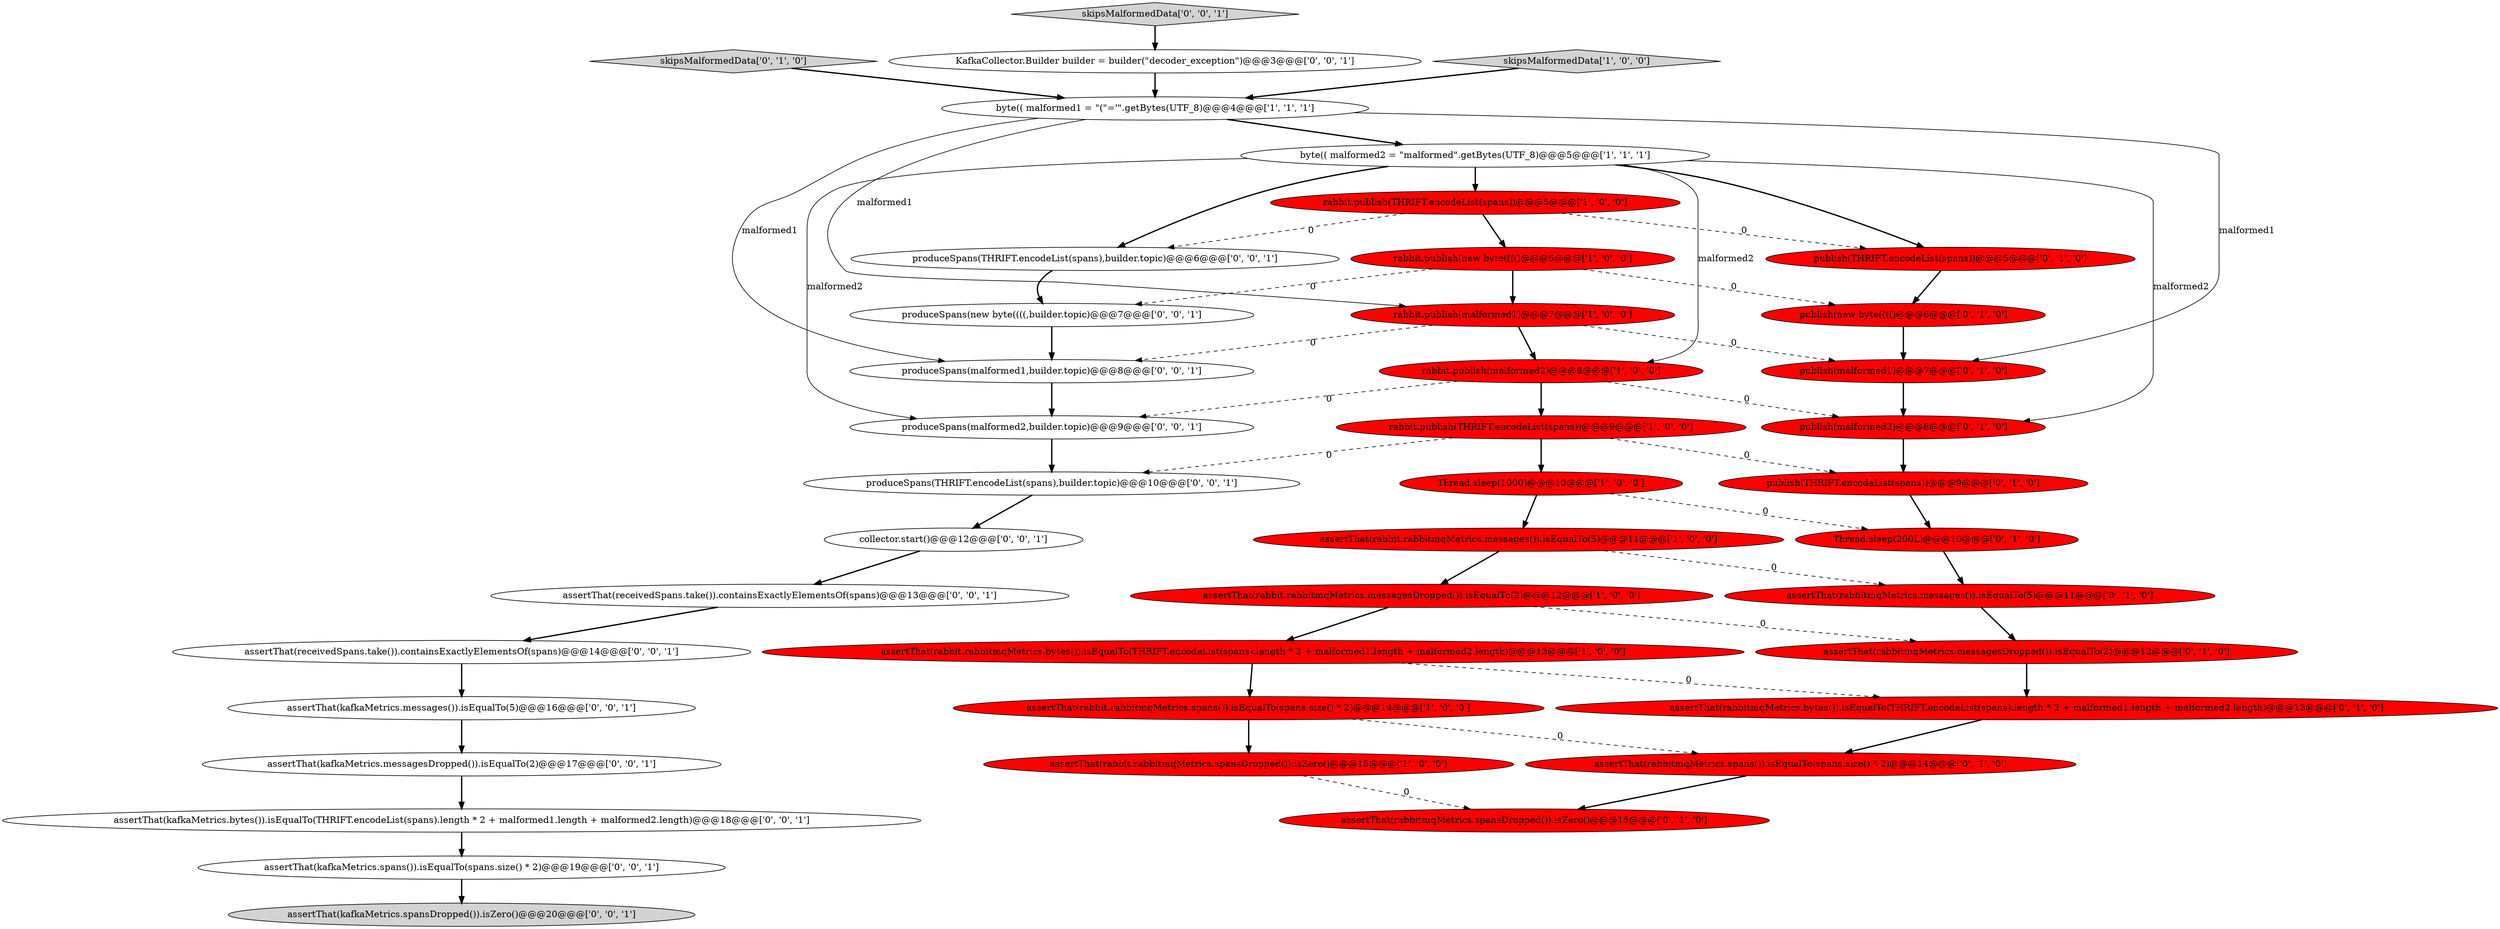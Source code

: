 digraph {
0 [style = filled, label = "rabbit.publish(THRIFT.encodeList(spans))@@@9@@@['1', '0', '0']", fillcolor = red, shape = ellipse image = "AAA1AAABBB1BBB"];
22 [style = filled, label = "assertThat(rabbitmqMetrics.spans()).isEqualTo(spans.size() * 2)@@@14@@@['0', '1', '0']", fillcolor = red, shape = ellipse image = "AAA1AAABBB2BBB"];
3 [style = filled, label = "rabbit.publish(THRIFT.encodeList(spans))@@@5@@@['1', '0', '0']", fillcolor = red, shape = ellipse image = "AAA1AAABBB1BBB"];
15 [style = filled, label = "skipsMalformedData['0', '1', '0']", fillcolor = lightgray, shape = diamond image = "AAA0AAABBB2BBB"];
28 [style = filled, label = "collector.start()@@@12@@@['0', '0', '1']", fillcolor = white, shape = ellipse image = "AAA0AAABBB3BBB"];
40 [style = filled, label = "produceSpans(malformed2,builder.topic)@@@9@@@['0', '0', '1']", fillcolor = white, shape = ellipse image = "AAA0AAABBB3BBB"];
17 [style = filled, label = "publish(malformed1)@@@7@@@['0', '1', '0']", fillcolor = red, shape = ellipse image = "AAA1AAABBB2BBB"];
16 [style = filled, label = "publish(malformed2)@@@8@@@['0', '1', '0']", fillcolor = red, shape = ellipse image = "AAA1AAABBB2BBB"];
4 [style = filled, label = "rabbit.publish(new byte(((()@@@6@@@['1', '0', '0']", fillcolor = red, shape = ellipse image = "AAA1AAABBB1BBB"];
29 [style = filled, label = "produceSpans(new byte((((,builder.topic)@@@7@@@['0', '0', '1']", fillcolor = white, shape = ellipse image = "AAA0AAABBB3BBB"];
18 [style = filled, label = "publish(new byte(((()@@@6@@@['0', '1', '0']", fillcolor = red, shape = ellipse image = "AAA1AAABBB2BBB"];
2 [style = filled, label = "assertThat(rabbit.rabbitmqMetrics.spans()).isEqualTo(spans.size() * 2)@@@14@@@['1', '0', '0']", fillcolor = red, shape = ellipse image = "AAA1AAABBB1BBB"];
32 [style = filled, label = "assertThat(kafkaMetrics.spansDropped()).isZero()@@@20@@@['0', '0', '1']", fillcolor = lightgray, shape = ellipse image = "AAA0AAABBB3BBB"];
9 [style = filled, label = "assertThat(rabbit.rabbitmqMetrics.messages()).isEqualTo(5)@@@11@@@['1', '0', '0']", fillcolor = red, shape = ellipse image = "AAA1AAABBB1BBB"];
35 [style = filled, label = "KafkaCollector.Builder builder = builder(\"decoder_exception\")@@@3@@@['0', '0', '1']", fillcolor = white, shape = ellipse image = "AAA0AAABBB3BBB"];
38 [style = filled, label = "assertThat(receivedSpans.take()).containsExactlyElementsOf(spans)@@@13@@@['0', '0', '1']", fillcolor = white, shape = ellipse image = "AAA0AAABBB3BBB"];
1 [style = filled, label = "Thread.sleep(1000)@@@10@@@['1', '0', '0']", fillcolor = red, shape = ellipse image = "AAA1AAABBB1BBB"];
12 [style = filled, label = "rabbit.publish(malformed1)@@@7@@@['1', '0', '0']", fillcolor = red, shape = ellipse image = "AAA1AAABBB1BBB"];
37 [style = filled, label = "assertThat(kafkaMetrics.spans()).isEqualTo(spans.size() * 2)@@@19@@@['0', '0', '1']", fillcolor = white, shape = ellipse image = "AAA0AAABBB3BBB"];
20 [style = filled, label = "publish(THRIFT.encodeList(spans))@@@5@@@['0', '1', '0']", fillcolor = red, shape = ellipse image = "AAA1AAABBB2BBB"];
23 [style = filled, label = "Thread.sleep(200L)@@@10@@@['0', '1', '0']", fillcolor = red, shape = ellipse image = "AAA1AAABBB2BBB"];
11 [style = filled, label = "byte(( malformed2 = \"malformed\".getBytes(UTF_8)@@@5@@@['1', '1', '1']", fillcolor = white, shape = ellipse image = "AAA0AAABBB1BBB"];
36 [style = filled, label = "produceSpans(THRIFT.encodeList(spans),builder.topic)@@@6@@@['0', '0', '1']", fillcolor = white, shape = ellipse image = "AAA0AAABBB3BBB"];
10 [style = filled, label = "rabbit.publish(malformed2)@@@8@@@['1', '0', '0']", fillcolor = red, shape = ellipse image = "AAA1AAABBB1BBB"];
34 [style = filled, label = "assertThat(kafkaMetrics.bytes()).isEqualTo(THRIFT.encodeList(spans).length * 2 + malformed1.length + malformed2.length)@@@18@@@['0', '0', '1']", fillcolor = white, shape = ellipse image = "AAA0AAABBB3BBB"];
30 [style = filled, label = "assertThat(receivedSpans.take()).containsExactlyElementsOf(spans)@@@14@@@['0', '0', '1']", fillcolor = white, shape = ellipse image = "AAA0AAABBB3BBB"];
19 [style = filled, label = "assertThat(rabbitmqMetrics.messagesDropped()).isEqualTo(2)@@@12@@@['0', '1', '0']", fillcolor = red, shape = ellipse image = "AAA1AAABBB2BBB"];
8 [style = filled, label = "assertThat(rabbit.rabbitmqMetrics.messagesDropped()).isEqualTo(2)@@@12@@@['1', '0', '0']", fillcolor = red, shape = ellipse image = "AAA1AAABBB1BBB"];
6 [style = filled, label = "assertThat(rabbit.rabbitmqMetrics.bytes()).isEqualTo(THRIFT.encodeList(spans).length * 2 + malformed1.length + malformed2.length)@@@13@@@['1', '0', '0']", fillcolor = red, shape = ellipse image = "AAA1AAABBB1BBB"];
21 [style = filled, label = "assertThat(rabbitmqMetrics.spansDropped()).isZero()@@@15@@@['0', '1', '0']", fillcolor = red, shape = ellipse image = "AAA1AAABBB2BBB"];
25 [style = filled, label = "assertThat(rabbitmqMetrics.messages()).isEqualTo(5)@@@11@@@['0', '1', '0']", fillcolor = red, shape = ellipse image = "AAA1AAABBB2BBB"];
31 [style = filled, label = "produceSpans(THRIFT.encodeList(spans),builder.topic)@@@10@@@['0', '0', '1']", fillcolor = white, shape = ellipse image = "AAA0AAABBB3BBB"];
33 [style = filled, label = "assertThat(kafkaMetrics.messages()).isEqualTo(5)@@@16@@@['0', '0', '1']", fillcolor = white, shape = ellipse image = "AAA0AAABBB3BBB"];
39 [style = filled, label = "assertThat(kafkaMetrics.messagesDropped()).isEqualTo(2)@@@17@@@['0', '0', '1']", fillcolor = white, shape = ellipse image = "AAA0AAABBB3BBB"];
5 [style = filled, label = "byte(( malformed1 = \"(\"='\".getBytes(UTF_8)@@@4@@@['1', '1', '1']", fillcolor = white, shape = ellipse image = "AAA0AAABBB1BBB"];
26 [style = filled, label = "produceSpans(malformed1,builder.topic)@@@8@@@['0', '0', '1']", fillcolor = white, shape = ellipse image = "AAA0AAABBB3BBB"];
13 [style = filled, label = "skipsMalformedData['1', '0', '0']", fillcolor = lightgray, shape = diamond image = "AAA0AAABBB1BBB"];
7 [style = filled, label = "assertThat(rabbit.rabbitmqMetrics.spansDropped()).isZero()@@@15@@@['1', '0', '0']", fillcolor = red, shape = ellipse image = "AAA1AAABBB1BBB"];
24 [style = filled, label = "publish(THRIFT.encodeList(spans))@@@9@@@['0', '1', '0']", fillcolor = red, shape = ellipse image = "AAA1AAABBB2BBB"];
14 [style = filled, label = "assertThat(rabbitmqMetrics.bytes()).isEqualTo(THRIFT.encodeList(spans).length * 2 + malformed1.length + malformed2.length)@@@13@@@['0', '1', '0']", fillcolor = red, shape = ellipse image = "AAA1AAABBB2BBB"];
27 [style = filled, label = "skipsMalformedData['0', '0', '1']", fillcolor = lightgray, shape = diamond image = "AAA0AAABBB3BBB"];
4->18 [style = dashed, label="0"];
11->20 [style = bold, label=""];
8->19 [style = dashed, label="0"];
23->25 [style = bold, label=""];
7->21 [style = dashed, label="0"];
30->33 [style = bold, label=""];
36->29 [style = bold, label=""];
3->36 [style = dashed, label="0"];
39->34 [style = bold, label=""];
16->24 [style = bold, label=""];
28->38 [style = bold, label=""];
14->22 [style = bold, label=""];
22->21 [style = bold, label=""];
18->17 [style = bold, label=""];
12->17 [style = dashed, label="0"];
8->6 [style = bold, label=""];
26->40 [style = bold, label=""];
6->14 [style = dashed, label="0"];
9->8 [style = bold, label=""];
3->4 [style = bold, label=""];
11->36 [style = bold, label=""];
27->35 [style = bold, label=""];
1->9 [style = bold, label=""];
15->5 [style = bold, label=""];
29->26 [style = bold, label=""];
6->2 [style = bold, label=""];
12->26 [style = dashed, label="0"];
20->18 [style = bold, label=""];
35->5 [style = bold, label=""];
11->40 [style = solid, label="malformed2"];
5->12 [style = solid, label="malformed1"];
12->10 [style = bold, label=""];
38->30 [style = bold, label=""];
5->17 [style = solid, label="malformed1"];
19->14 [style = bold, label=""];
33->39 [style = bold, label=""];
10->40 [style = dashed, label="0"];
34->37 [style = bold, label=""];
11->3 [style = bold, label=""];
0->1 [style = bold, label=""];
10->0 [style = bold, label=""];
3->20 [style = dashed, label="0"];
9->25 [style = dashed, label="0"];
25->19 [style = bold, label=""];
0->31 [style = dashed, label="0"];
13->5 [style = bold, label=""];
37->32 [style = bold, label=""];
4->12 [style = bold, label=""];
11->16 [style = solid, label="malformed2"];
0->24 [style = dashed, label="0"];
5->26 [style = solid, label="malformed1"];
5->11 [style = bold, label=""];
40->31 [style = bold, label=""];
31->28 [style = bold, label=""];
2->7 [style = bold, label=""];
10->16 [style = dashed, label="0"];
11->10 [style = solid, label="malformed2"];
4->29 [style = dashed, label="0"];
2->22 [style = dashed, label="0"];
1->23 [style = dashed, label="0"];
17->16 [style = bold, label=""];
24->23 [style = bold, label=""];
}
